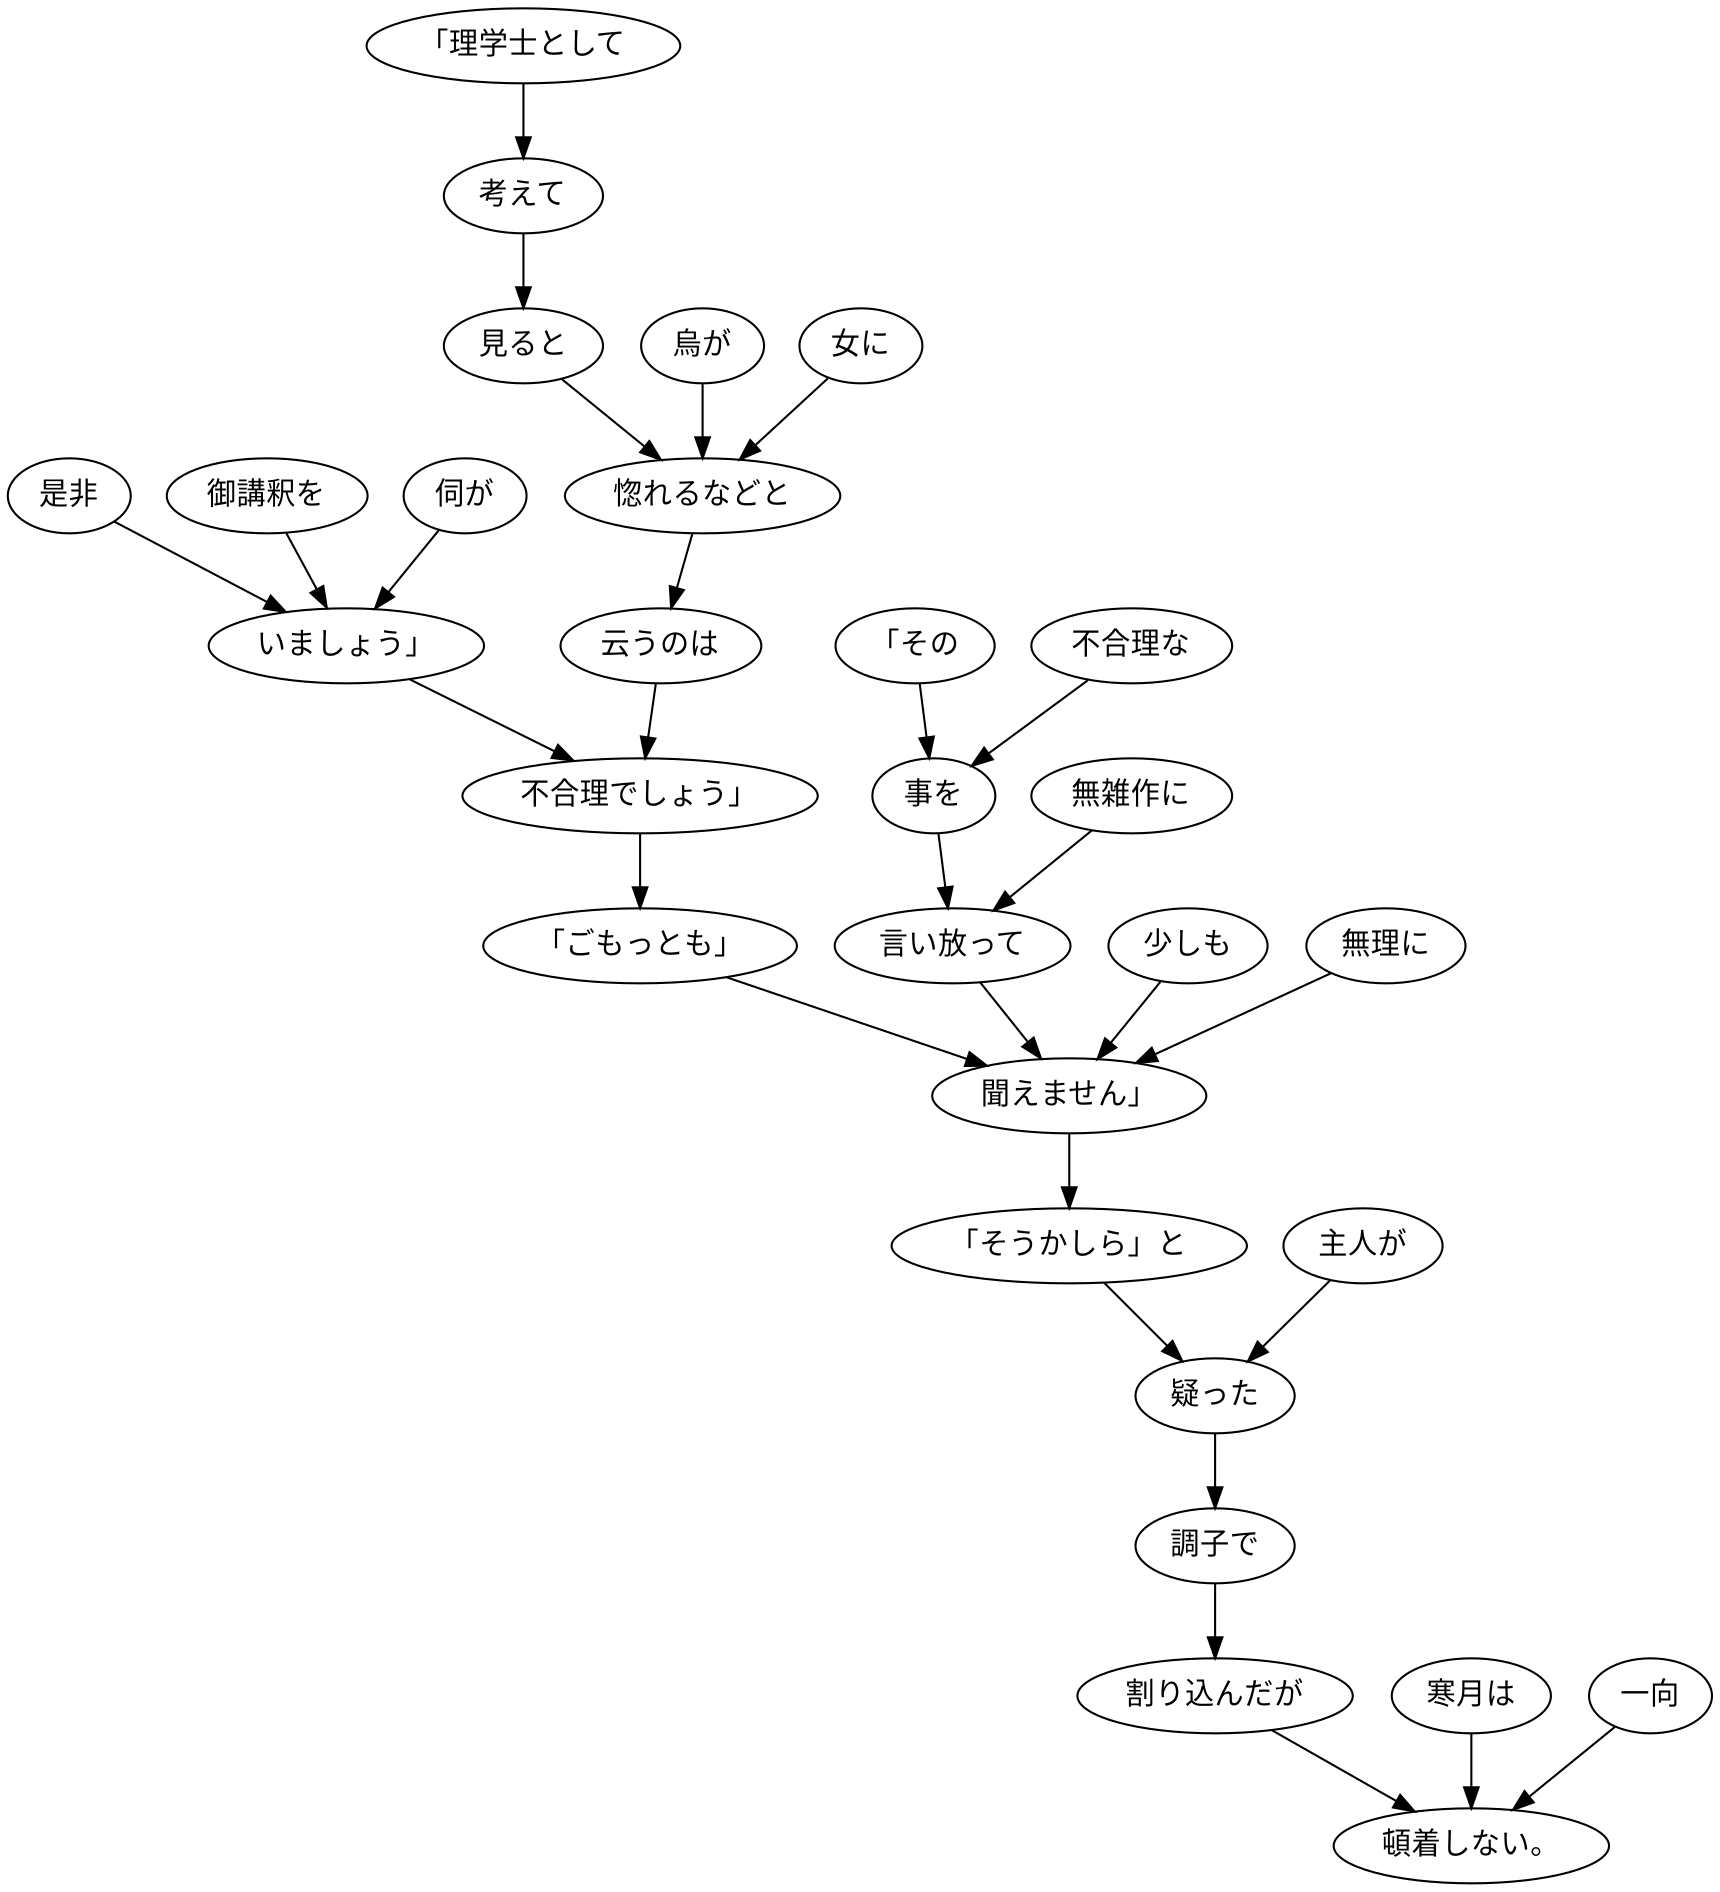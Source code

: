 digraph graph3799 {
	node0 [label="是非"];
	node1 [label="御講釈を"];
	node2 [label="伺が"];
	node3 [label="いましょう」"];
	node4 [label="「理学士として"];
	node5 [label="考えて"];
	node6 [label="見ると"];
	node7 [label="烏が"];
	node8 [label="女に"];
	node9 [label="惚れるなどと"];
	node10 [label="云うのは"];
	node11 [label="不合理でしょう」"];
	node12 [label="「ごもっとも」"];
	node13 [label="「その"];
	node14 [label="不合理な"];
	node15 [label="事を"];
	node16 [label="無雑作に"];
	node17 [label="言い放って"];
	node18 [label="少しも"];
	node19 [label="無理に"];
	node20 [label="聞えません」"];
	node21 [label="「そうかしら」と"];
	node22 [label="主人が"];
	node23 [label="疑った"];
	node24 [label="調子で"];
	node25 [label="割り込んだが"];
	node26 [label="寒月は"];
	node27 [label="一向"];
	node28 [label="頓着しない。"];
	node0 -> node3;
	node1 -> node3;
	node2 -> node3;
	node3 -> node11;
	node4 -> node5;
	node5 -> node6;
	node6 -> node9;
	node7 -> node9;
	node8 -> node9;
	node9 -> node10;
	node10 -> node11;
	node11 -> node12;
	node12 -> node20;
	node13 -> node15;
	node14 -> node15;
	node15 -> node17;
	node16 -> node17;
	node17 -> node20;
	node18 -> node20;
	node19 -> node20;
	node20 -> node21;
	node21 -> node23;
	node22 -> node23;
	node23 -> node24;
	node24 -> node25;
	node25 -> node28;
	node26 -> node28;
	node27 -> node28;
}
